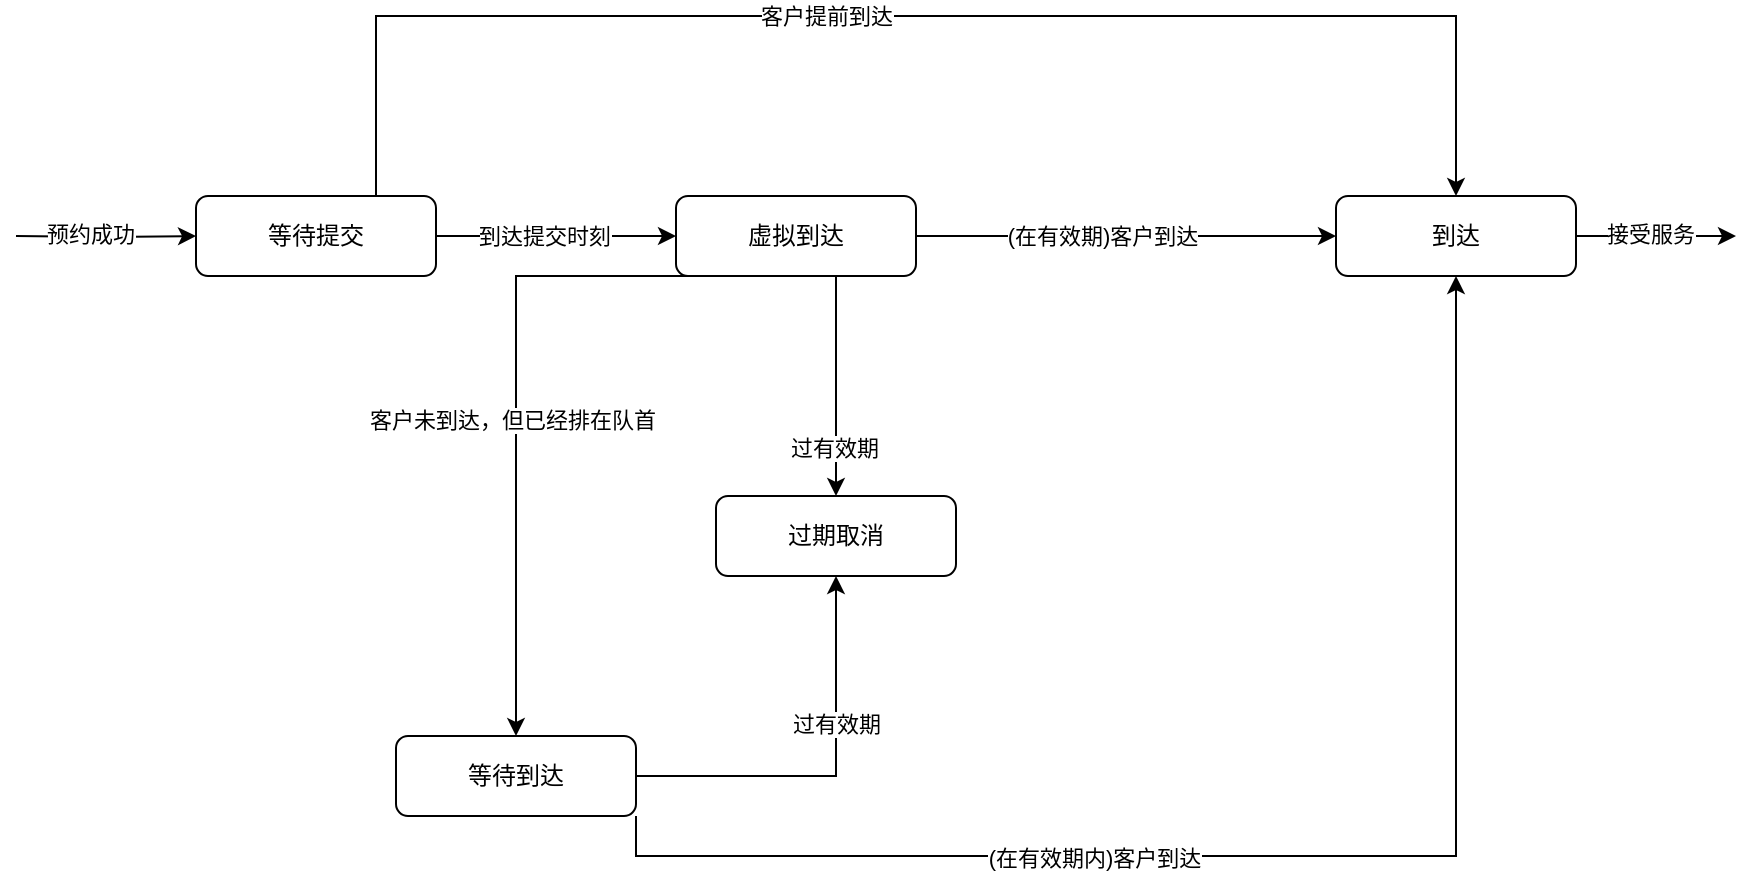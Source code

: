 <mxfile version="18.2.0" type="github">
  <diagram id="C5RBs43oDa-KdzZeNtuy" name="Page-1">
    <mxGraphModel dx="1091" dy="1249" grid="1" gridSize="10" guides="1" tooltips="1" connect="1" arrows="1" fold="1" page="1" pageScale="1" pageWidth="827" pageHeight="1169" math="0" shadow="0">
      <root>
        <mxCell id="WIyWlLk6GJQsqaUBKTNV-0" />
        <mxCell id="WIyWlLk6GJQsqaUBKTNV-1" parent="WIyWlLk6GJQsqaUBKTNV-0" />
        <mxCell id="b9wYAdGuP4SH_8AoMZiJ-14" style="edgeStyle=orthogonalEdgeStyle;rounded=0;orthogonalLoop=1;jettySize=auto;html=1;entryX=0.5;entryY=0;entryDx=0;entryDy=0;" edge="1" parent="WIyWlLk6GJQsqaUBKTNV-1" source="WIyWlLk6GJQsqaUBKTNV-3" target="b9wYAdGuP4SH_8AoMZiJ-1">
          <mxGeometry relative="1" as="geometry">
            <Array as="points">
              <mxPoint x="440" y="210" />
              <mxPoint x="980" y="210" />
            </Array>
          </mxGeometry>
        </mxCell>
        <mxCell id="b9wYAdGuP4SH_8AoMZiJ-15" value="客户提前到达" style="edgeLabel;html=1;align=center;verticalAlign=middle;resizable=0;points=[];" vertex="1" connectable="0" parent="b9wYAdGuP4SH_8AoMZiJ-14">
          <mxGeometry x="-0.125" relative="1" as="geometry">
            <mxPoint as="offset" />
          </mxGeometry>
        </mxCell>
        <mxCell id="b9wYAdGuP4SH_8AoMZiJ-16" style="edgeStyle=orthogonalEdgeStyle;rounded=0;orthogonalLoop=1;jettySize=auto;html=1;" edge="1" parent="WIyWlLk6GJQsqaUBKTNV-1" source="WIyWlLk6GJQsqaUBKTNV-3" target="b9wYAdGuP4SH_8AoMZiJ-0">
          <mxGeometry relative="1" as="geometry" />
        </mxCell>
        <mxCell id="b9wYAdGuP4SH_8AoMZiJ-17" value="到达提交时刻" style="edgeLabel;html=1;align=center;verticalAlign=middle;resizable=0;points=[];" vertex="1" connectable="0" parent="b9wYAdGuP4SH_8AoMZiJ-16">
          <mxGeometry x="-0.105" relative="1" as="geometry">
            <mxPoint as="offset" />
          </mxGeometry>
        </mxCell>
        <mxCell id="WIyWlLk6GJQsqaUBKTNV-3" value="等待提交" style="rounded=1;whiteSpace=wrap;html=1;fontSize=12;glass=0;strokeWidth=1;shadow=0;" parent="WIyWlLk6GJQsqaUBKTNV-1" vertex="1">
          <mxGeometry x="350" y="300" width="120" height="40" as="geometry" />
        </mxCell>
        <mxCell id="b9wYAdGuP4SH_8AoMZiJ-5" value="" style="edgeStyle=orthogonalEdgeStyle;rounded=0;orthogonalLoop=1;jettySize=auto;html=1;" edge="1" parent="WIyWlLk6GJQsqaUBKTNV-1" source="b9wYAdGuP4SH_8AoMZiJ-0" target="b9wYAdGuP4SH_8AoMZiJ-2">
          <mxGeometry relative="1" as="geometry">
            <Array as="points">
              <mxPoint x="670" y="370" />
              <mxPoint x="670" y="370" />
            </Array>
          </mxGeometry>
        </mxCell>
        <mxCell id="b9wYAdGuP4SH_8AoMZiJ-6" value="过有效期" style="edgeLabel;html=1;align=center;verticalAlign=middle;resizable=0;points=[];" vertex="1" connectable="0" parent="b9wYAdGuP4SH_8AoMZiJ-5">
          <mxGeometry x="0.562" y="-1" relative="1" as="geometry">
            <mxPoint as="offset" />
          </mxGeometry>
        </mxCell>
        <mxCell id="b9wYAdGuP4SH_8AoMZiJ-7" style="edgeStyle=orthogonalEdgeStyle;rounded=0;orthogonalLoop=1;jettySize=auto;html=1;exitX=0.25;exitY=1;exitDx=0;exitDy=0;entryX=0.5;entryY=0;entryDx=0;entryDy=0;" edge="1" parent="WIyWlLk6GJQsqaUBKTNV-1" source="b9wYAdGuP4SH_8AoMZiJ-0" target="b9wYAdGuP4SH_8AoMZiJ-3">
          <mxGeometry relative="1" as="geometry">
            <Array as="points">
              <mxPoint x="510" y="340" />
              <mxPoint x="510" y="540" />
            </Array>
          </mxGeometry>
        </mxCell>
        <mxCell id="b9wYAdGuP4SH_8AoMZiJ-8" value="客户未到达，但已经排在队首" style="edgeLabel;html=1;align=center;verticalAlign=middle;resizable=0;points=[];" vertex="1" connectable="0" parent="b9wYAdGuP4SH_8AoMZiJ-7">
          <mxGeometry x="0.07" y="-2" relative="1" as="geometry">
            <mxPoint as="offset" />
          </mxGeometry>
        </mxCell>
        <mxCell id="b9wYAdGuP4SH_8AoMZiJ-10" style="edgeStyle=orthogonalEdgeStyle;rounded=0;orthogonalLoop=1;jettySize=auto;html=1;entryX=0;entryY=0.5;entryDx=0;entryDy=0;" edge="1" parent="WIyWlLk6GJQsqaUBKTNV-1" source="b9wYAdGuP4SH_8AoMZiJ-0" target="b9wYAdGuP4SH_8AoMZiJ-1">
          <mxGeometry relative="1" as="geometry" />
        </mxCell>
        <mxCell id="b9wYAdGuP4SH_8AoMZiJ-11" value="(在有效期)客户到达" style="edgeLabel;html=1;align=center;verticalAlign=middle;resizable=0;points=[];" vertex="1" connectable="0" parent="b9wYAdGuP4SH_8AoMZiJ-10">
          <mxGeometry x="-0.116" relative="1" as="geometry">
            <mxPoint as="offset" />
          </mxGeometry>
        </mxCell>
        <mxCell id="b9wYAdGuP4SH_8AoMZiJ-0" value="虚拟到达" style="rounded=1;whiteSpace=wrap;html=1;fontSize=12;glass=0;strokeWidth=1;shadow=0;" vertex="1" parent="WIyWlLk6GJQsqaUBKTNV-1">
          <mxGeometry x="590" y="300" width="120" height="40" as="geometry" />
        </mxCell>
        <mxCell id="b9wYAdGuP4SH_8AoMZiJ-12" style="edgeStyle=orthogonalEdgeStyle;rounded=0;orthogonalLoop=1;jettySize=auto;html=1;" edge="1" parent="WIyWlLk6GJQsqaUBKTNV-1" source="b9wYAdGuP4SH_8AoMZiJ-1">
          <mxGeometry relative="1" as="geometry">
            <mxPoint x="1120" y="320" as="targetPoint" />
          </mxGeometry>
        </mxCell>
        <mxCell id="b9wYAdGuP4SH_8AoMZiJ-13" value="接受服务" style="edgeLabel;html=1;align=center;verticalAlign=middle;resizable=0;points=[];" vertex="1" connectable="0" parent="b9wYAdGuP4SH_8AoMZiJ-12">
          <mxGeometry x="-0.09" y="1" relative="1" as="geometry">
            <mxPoint as="offset" />
          </mxGeometry>
        </mxCell>
        <mxCell id="b9wYAdGuP4SH_8AoMZiJ-1" value="到达" style="rounded=1;whiteSpace=wrap;html=1;fontSize=12;glass=0;strokeWidth=1;shadow=0;" vertex="1" parent="WIyWlLk6GJQsqaUBKTNV-1">
          <mxGeometry x="920" y="300" width="120" height="40" as="geometry" />
        </mxCell>
        <mxCell id="b9wYAdGuP4SH_8AoMZiJ-2" value="过期取消" style="rounded=1;whiteSpace=wrap;html=1;fontSize=12;glass=0;strokeWidth=1;shadow=0;" vertex="1" parent="WIyWlLk6GJQsqaUBKTNV-1">
          <mxGeometry x="610" y="450" width="120" height="40" as="geometry" />
        </mxCell>
        <mxCell id="b9wYAdGuP4SH_8AoMZiJ-4" style="edgeStyle=orthogonalEdgeStyle;rounded=0;orthogonalLoop=1;jettySize=auto;html=1;" edge="1" parent="WIyWlLk6GJQsqaUBKTNV-1" source="b9wYAdGuP4SH_8AoMZiJ-3" target="b9wYAdGuP4SH_8AoMZiJ-2">
          <mxGeometry relative="1" as="geometry" />
        </mxCell>
        <mxCell id="b9wYAdGuP4SH_8AoMZiJ-21" value="过有效期" style="edgeLabel;html=1;align=center;verticalAlign=middle;resizable=0;points=[];" vertex="1" connectable="0" parent="b9wYAdGuP4SH_8AoMZiJ-4">
          <mxGeometry x="0.265" relative="1" as="geometry">
            <mxPoint as="offset" />
          </mxGeometry>
        </mxCell>
        <mxCell id="b9wYAdGuP4SH_8AoMZiJ-9" style="edgeStyle=orthogonalEdgeStyle;rounded=0;orthogonalLoop=1;jettySize=auto;html=1;exitX=1;exitY=1;exitDx=0;exitDy=0;entryX=0.5;entryY=1;entryDx=0;entryDy=0;" edge="1" parent="WIyWlLk6GJQsqaUBKTNV-1" source="b9wYAdGuP4SH_8AoMZiJ-3" target="b9wYAdGuP4SH_8AoMZiJ-1">
          <mxGeometry relative="1" as="geometry" />
        </mxCell>
        <mxCell id="b9wYAdGuP4SH_8AoMZiJ-22" value="(在有效期内)客户到达" style="edgeLabel;html=1;align=center;verticalAlign=middle;resizable=0;points=[];" vertex="1" connectable="0" parent="b9wYAdGuP4SH_8AoMZiJ-9">
          <mxGeometry x="-0.31" y="-1" relative="1" as="geometry">
            <mxPoint as="offset" />
          </mxGeometry>
        </mxCell>
        <mxCell id="b9wYAdGuP4SH_8AoMZiJ-3" value="等待到达" style="rounded=1;whiteSpace=wrap;html=1;fontSize=12;glass=0;strokeWidth=1;shadow=0;" vertex="1" parent="WIyWlLk6GJQsqaUBKTNV-1">
          <mxGeometry x="450" y="570" width="120" height="40" as="geometry" />
        </mxCell>
        <mxCell id="b9wYAdGuP4SH_8AoMZiJ-19" style="edgeStyle=orthogonalEdgeStyle;rounded=0;orthogonalLoop=1;jettySize=auto;html=1;entryX=0;entryY=0.5;entryDx=0;entryDy=0;" edge="1" parent="WIyWlLk6GJQsqaUBKTNV-1" target="WIyWlLk6GJQsqaUBKTNV-3">
          <mxGeometry relative="1" as="geometry">
            <mxPoint x="260" y="320" as="sourcePoint" />
          </mxGeometry>
        </mxCell>
        <mxCell id="b9wYAdGuP4SH_8AoMZiJ-20" value="预约成功" style="edgeLabel;html=1;align=center;verticalAlign=middle;resizable=0;points=[];" vertex="1" connectable="0" parent="b9wYAdGuP4SH_8AoMZiJ-19">
          <mxGeometry x="-0.182" y="2" relative="1" as="geometry">
            <mxPoint as="offset" />
          </mxGeometry>
        </mxCell>
      </root>
    </mxGraphModel>
  </diagram>
</mxfile>
